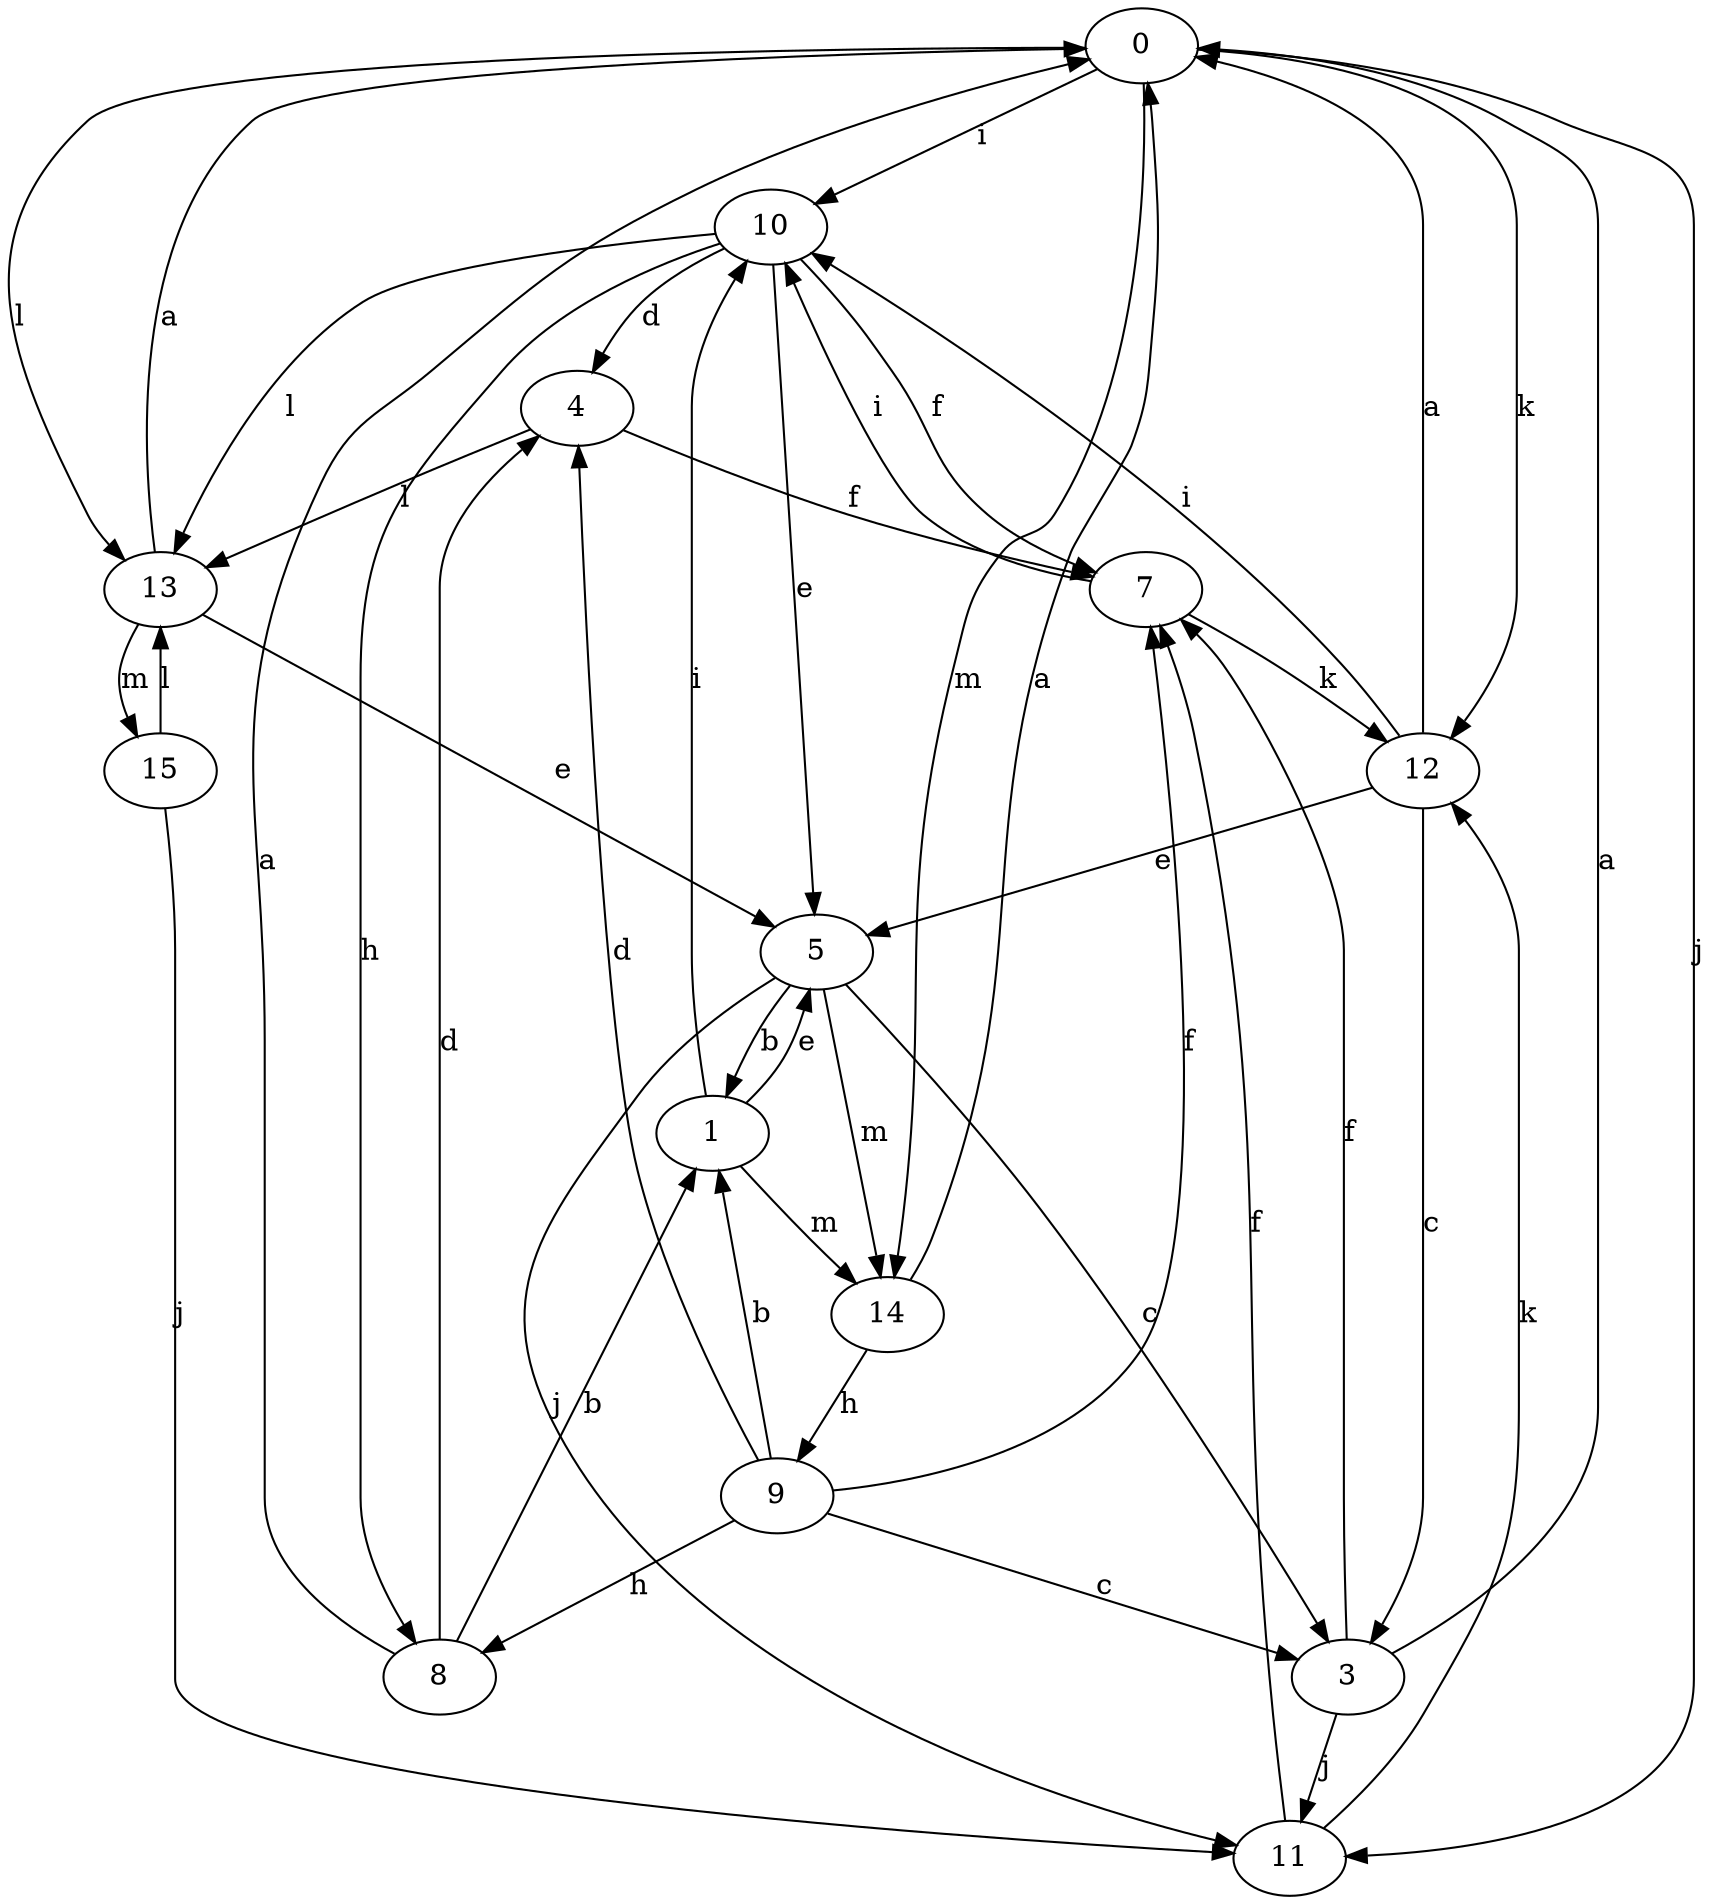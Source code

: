 strict digraph  {
0;
1;
3;
4;
5;
7;
8;
9;
10;
11;
12;
13;
14;
15;
0 -> 10  [label=i];
0 -> 11  [label=j];
0 -> 12  [label=k];
0 -> 13  [label=l];
0 -> 14  [label=m];
1 -> 5  [label=e];
1 -> 10  [label=i];
1 -> 14  [label=m];
3 -> 0  [label=a];
3 -> 7  [label=f];
3 -> 11  [label=j];
4 -> 7  [label=f];
4 -> 13  [label=l];
5 -> 1  [label=b];
5 -> 3  [label=c];
5 -> 11  [label=j];
5 -> 14  [label=m];
7 -> 10  [label=i];
7 -> 12  [label=k];
8 -> 0  [label=a];
8 -> 1  [label=b];
8 -> 4  [label=d];
9 -> 1  [label=b];
9 -> 3  [label=c];
9 -> 4  [label=d];
9 -> 7  [label=f];
9 -> 8  [label=h];
10 -> 4  [label=d];
10 -> 5  [label=e];
10 -> 7  [label=f];
10 -> 8  [label=h];
10 -> 13  [label=l];
11 -> 7  [label=f];
11 -> 12  [label=k];
12 -> 0  [label=a];
12 -> 3  [label=c];
12 -> 5  [label=e];
12 -> 10  [label=i];
13 -> 0  [label=a];
13 -> 5  [label=e];
13 -> 15  [label=m];
14 -> 0  [label=a];
14 -> 9  [label=h];
15 -> 11  [label=j];
15 -> 13  [label=l];
}
